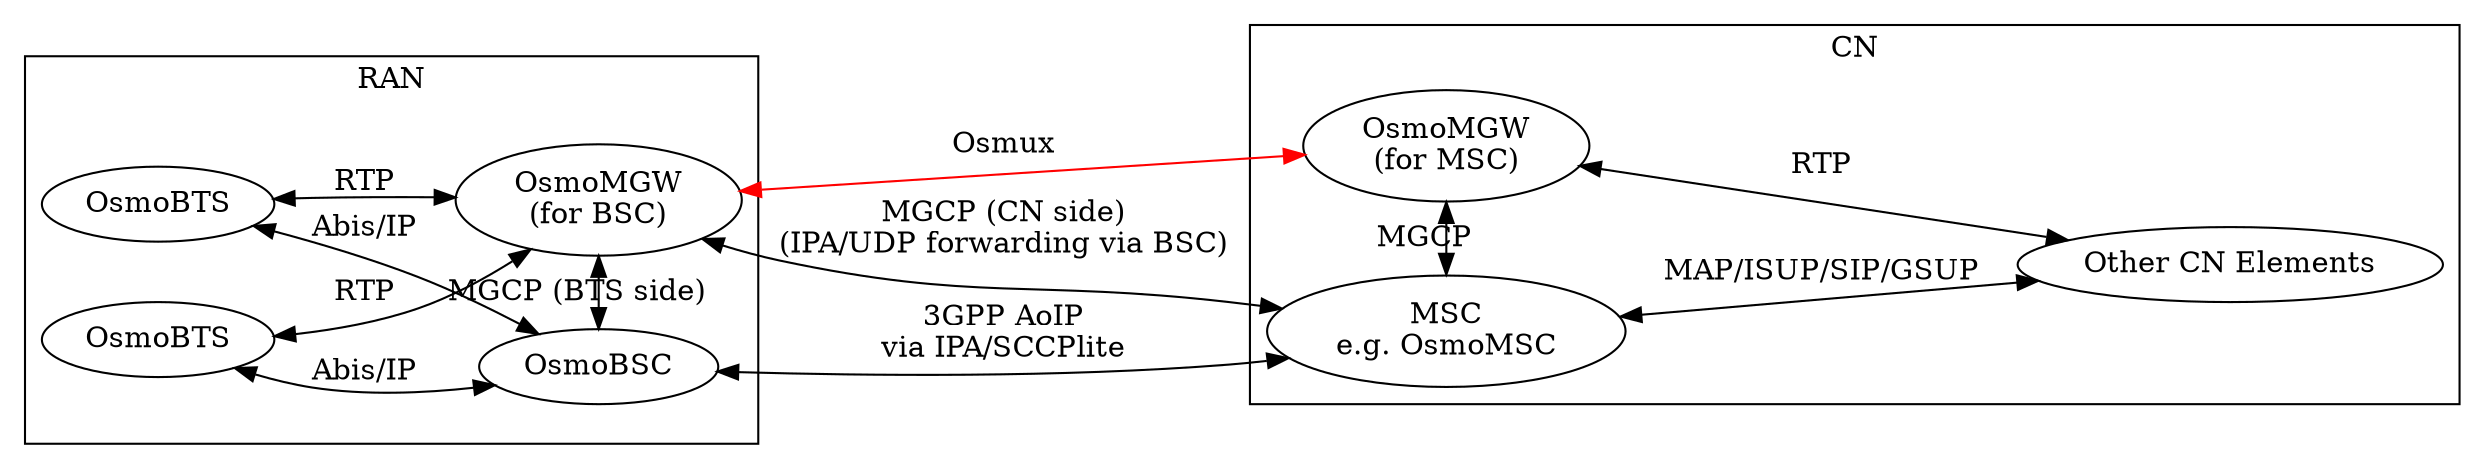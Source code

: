 digraph G {
	rankdir = LR;
	subgraph cluster_RAN {
		OsmoBTS1 [label="OsmoBTS"];
		OsmoBTS2 [label="OsmoBTS"];
		OsmoBSC;
		OsmoMGW [label="OsmoMGW\n(for BSC)"];

		OsmoBTS1 -> OsmoBSC [label="Abis/IP", dir="both"];
		OsmoBTS2 -> OsmoBSC [label="Abis/IP", dir="both"];
		OsmoBSC -> OsmoMGW [label="MGCP (BTS side)", dir="both"];
		{ rank = same; OsmoBSC; OsmoMGW }

		OsmoBTS1 -> OsmoMGW [label="RTP", dir="both"];
		OsmoBTS2 -> OsmoMGW [label="RTP", dir="both"];

		label = "RAN";
	}
	subgraph cluster_CN {
		OsmoMGW1 [label="OsmoMGW\n(for MSC)"];
		OsmoMSC [label="MSC\ne.g. OsmoMSC"];
		Core [label="Other CN Elements"];
		OsmoMSC -> Core [label="MAP/ISUP/SIP/GSUP", dir="both"];
		OsmoMSC -> OsmoMGW1 [label="MGCP", dir="both"];
		{ rank = same; OsmoMSC; OsmoMGW1 }
		OsmoMGW -> OsmoMGW1 [label="Osmux", dir="both", color=red];
		OsmoMGW1 -> Core [label="RTP", dir="both"];
		label = "CN";
	}

	OsmoBSC -> OsmoMSC [label="3GPP AoIP\nvia IPA/SCCPlite", dir="both"];
	OsmoMGW -> OsmoMSC [label="MGCP (CN side)\n(IPA/UDP forwarding via BSC)", dir="both"];
}
